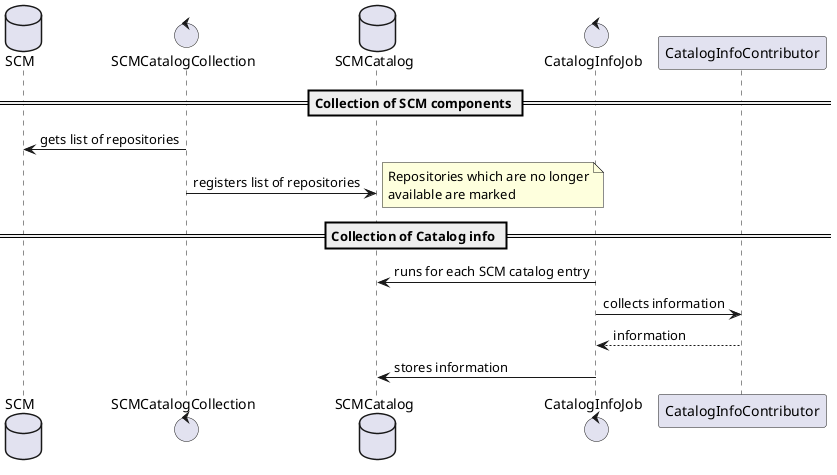 @startuml

== Collection of SCM components ==

database SCM

control SCMCatalogCollection

database SCMCatalog

control CatalogInfoJob
participant CatalogInfoContributor

SCMCatalogCollection -> SCM: gets list of repositories
SCMCatalogCollection -> SCMCatalog: registers list of repositories
note right
    Repositories which are no longer
    available are marked
end note

== Collection of Catalog info ==

CatalogInfoJob -> SCMCatalog: runs for each SCM catalog entry
CatalogInfoJob -> CatalogInfoContributor: collects information
CatalogInfoContributor --> CatalogInfoJob: information
CatalogInfoJob -> SCMCatalog: stores information

@enduml